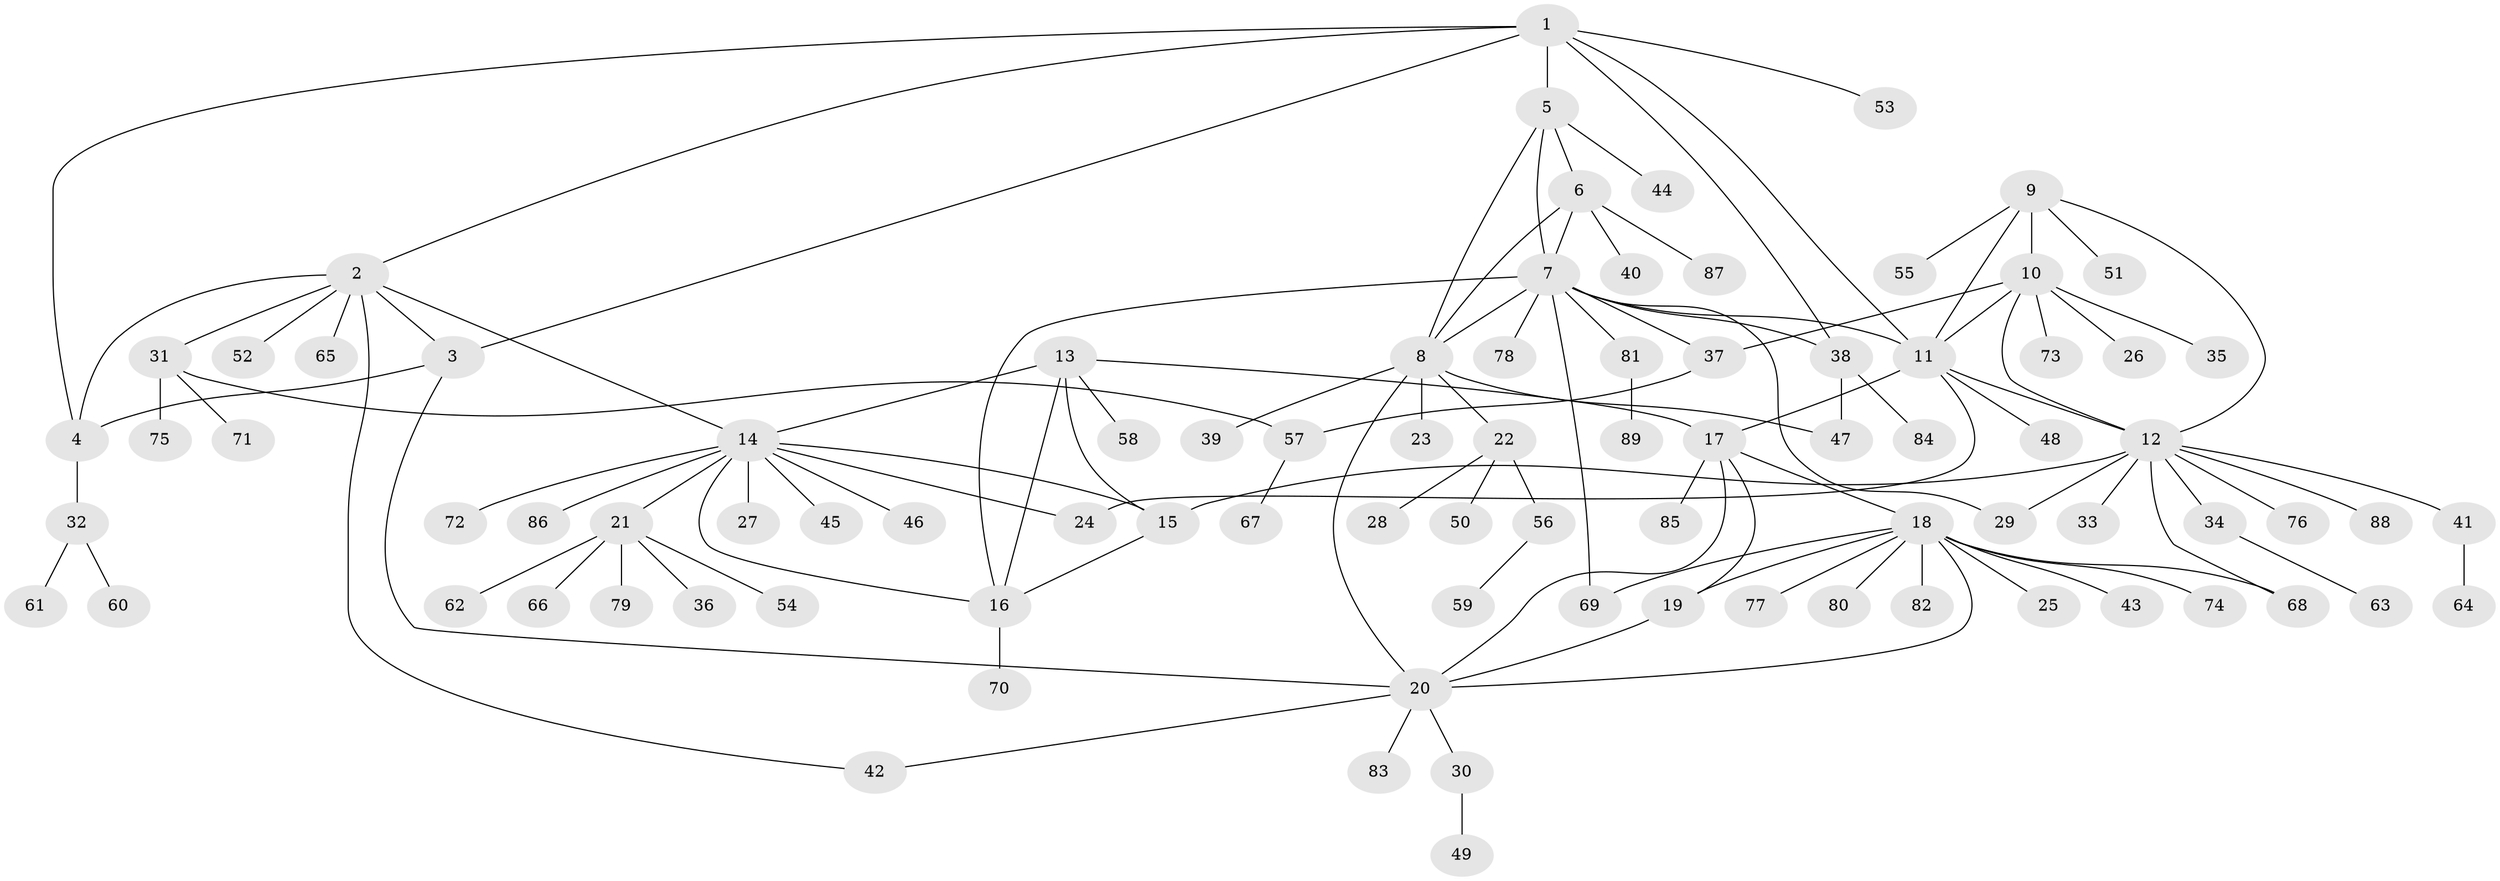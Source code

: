 // coarse degree distribution, {6: 0.05555555555555555, 5: 0.027777777777777776, 3: 0.1111111111111111, 4: 0.1388888888888889, 1: 0.4722222222222222, 8: 0.05555555555555555, 2: 0.08333333333333333, 7: 0.05555555555555555}
// Generated by graph-tools (version 1.1) at 2025/37/03/04/25 23:37:31]
// undirected, 89 vertices, 118 edges
graph export_dot {
  node [color=gray90,style=filled];
  1;
  2;
  3;
  4;
  5;
  6;
  7;
  8;
  9;
  10;
  11;
  12;
  13;
  14;
  15;
  16;
  17;
  18;
  19;
  20;
  21;
  22;
  23;
  24;
  25;
  26;
  27;
  28;
  29;
  30;
  31;
  32;
  33;
  34;
  35;
  36;
  37;
  38;
  39;
  40;
  41;
  42;
  43;
  44;
  45;
  46;
  47;
  48;
  49;
  50;
  51;
  52;
  53;
  54;
  55;
  56;
  57;
  58;
  59;
  60;
  61;
  62;
  63;
  64;
  65;
  66;
  67;
  68;
  69;
  70;
  71;
  72;
  73;
  74;
  75;
  76;
  77;
  78;
  79;
  80;
  81;
  82;
  83;
  84;
  85;
  86;
  87;
  88;
  89;
  1 -- 2;
  1 -- 3;
  1 -- 4;
  1 -- 5;
  1 -- 11;
  1 -- 38;
  1 -- 53;
  2 -- 3;
  2 -- 4;
  2 -- 14;
  2 -- 31;
  2 -- 42;
  2 -- 52;
  2 -- 65;
  3 -- 4;
  3 -- 20;
  4 -- 32;
  5 -- 6;
  5 -- 7;
  5 -- 8;
  5 -- 44;
  6 -- 7;
  6 -- 8;
  6 -- 40;
  6 -- 87;
  7 -- 8;
  7 -- 11;
  7 -- 16;
  7 -- 29;
  7 -- 37;
  7 -- 38;
  7 -- 69;
  7 -- 78;
  7 -- 81;
  8 -- 20;
  8 -- 22;
  8 -- 23;
  8 -- 39;
  8 -- 47;
  9 -- 10;
  9 -- 11;
  9 -- 12;
  9 -- 51;
  9 -- 55;
  10 -- 11;
  10 -- 12;
  10 -- 26;
  10 -- 35;
  10 -- 37;
  10 -- 73;
  11 -- 12;
  11 -- 17;
  11 -- 24;
  11 -- 48;
  12 -- 15;
  12 -- 29;
  12 -- 33;
  12 -- 34;
  12 -- 41;
  12 -- 68;
  12 -- 76;
  12 -- 88;
  13 -- 14;
  13 -- 15;
  13 -- 16;
  13 -- 17;
  13 -- 58;
  14 -- 15;
  14 -- 16;
  14 -- 21;
  14 -- 24;
  14 -- 27;
  14 -- 45;
  14 -- 46;
  14 -- 72;
  14 -- 86;
  15 -- 16;
  16 -- 70;
  17 -- 18;
  17 -- 19;
  17 -- 20;
  17 -- 85;
  18 -- 19;
  18 -- 20;
  18 -- 25;
  18 -- 43;
  18 -- 68;
  18 -- 69;
  18 -- 74;
  18 -- 77;
  18 -- 80;
  18 -- 82;
  19 -- 20;
  20 -- 30;
  20 -- 42;
  20 -- 83;
  21 -- 36;
  21 -- 54;
  21 -- 62;
  21 -- 66;
  21 -- 79;
  22 -- 28;
  22 -- 50;
  22 -- 56;
  30 -- 49;
  31 -- 57;
  31 -- 71;
  31 -- 75;
  32 -- 60;
  32 -- 61;
  34 -- 63;
  37 -- 57;
  38 -- 47;
  38 -- 84;
  41 -- 64;
  56 -- 59;
  57 -- 67;
  81 -- 89;
}
